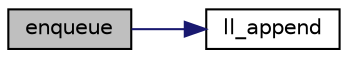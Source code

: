 digraph "enqueue"
{
 // LATEX_PDF_SIZE
  edge [fontname="Helvetica",fontsize="10",labelfontname="Helvetica",labelfontsize="10"];
  node [fontname="Helvetica",fontsize="10",shape=record];
  rankdir="LR";
  Node1 [label="enqueue",height=0.2,width=0.4,color="black", fillcolor="grey75", style="filled", fontcolor="black",tooltip="Adds a new data to the provided queue."];
  Node1 -> Node2 [color="midnightblue",fontsize="10",style="solid",fontname="Helvetica"];
  Node2 [label="ll_append",height=0.2,width=0.4,color="black", fillcolor="white", style="filled",URL="$node_8h.html#a4589babba782f6b4c1e6a5b72d09a4ce",tooltip="Adds new data to the end of the provided list."];
}

